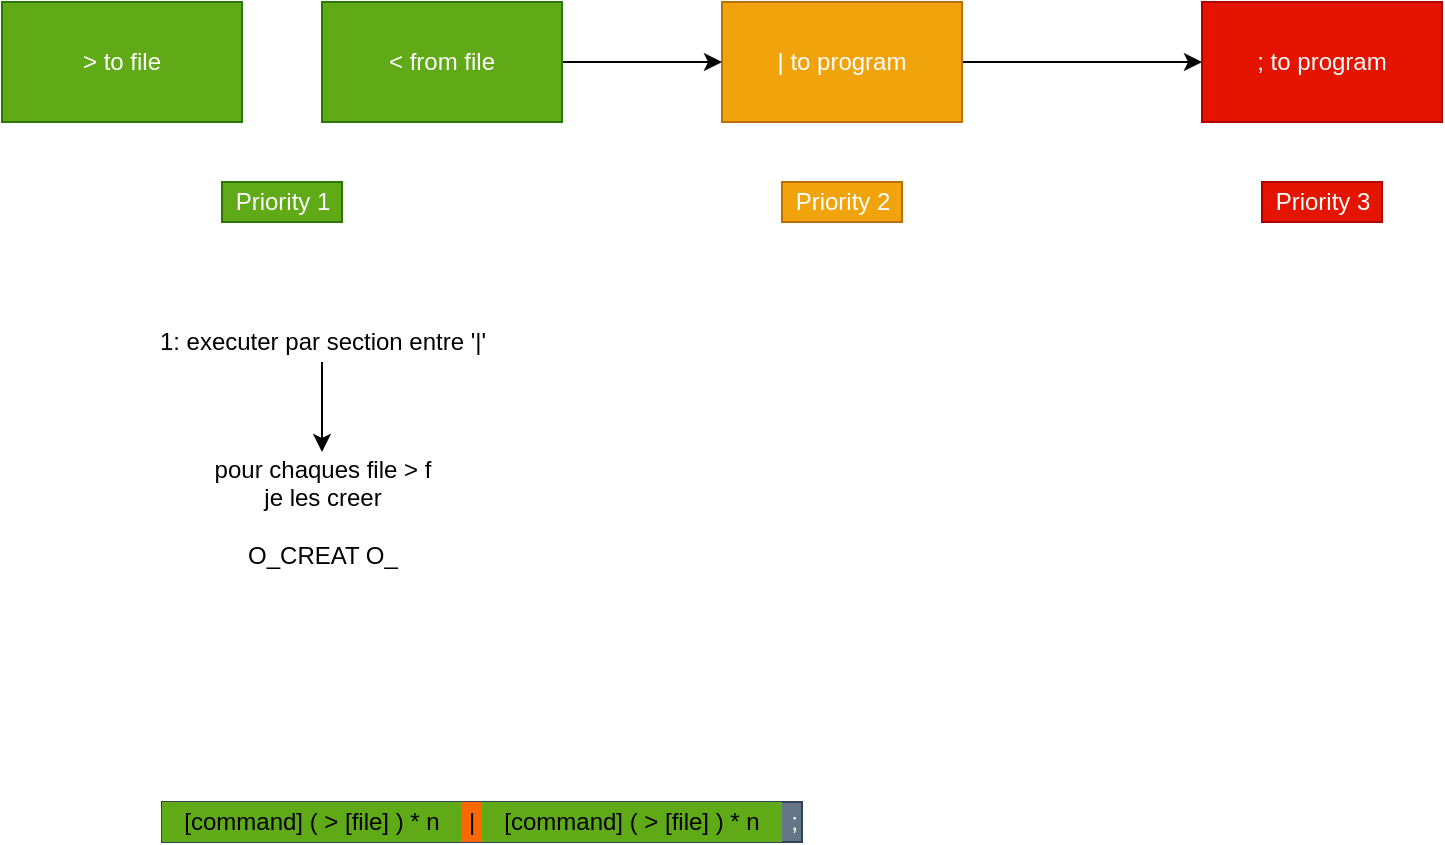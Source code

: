 <mxfile version="13.1.3">
    <diagram id="6hGFLwfOUW9BJ-s0fimq" name="Page-1">
        <mxGraphModel dx="352" dy="386" grid="1" gridSize="10" guides="1" tooltips="1" connect="1" arrows="1" fold="1" page="1" pageScale="1" pageWidth="827" pageHeight="1169" math="0" shadow="0">
            <root>
                <mxCell id="0"/>
                <mxCell id="1" parent="0"/>
                <mxCell id="32" value=";" style="rounded=0;whiteSpace=wrap;html=1;fillColor=#647687;strokeColor=#314354;fontColor=#ffffff;align=right;" vertex="1" parent="1">
                    <mxGeometry x="120" y="440" width="320" height="20" as="geometry"/>
                </mxCell>
                <mxCell id="29" value="|" style="rounded=0;whiteSpace=wrap;html=1;fillColor=#fa6800;strokeColor=none;fontColor=#000000;" vertex="1" parent="1">
                    <mxGeometry x="120" y="440" width="310" height="20" as="geometry"/>
                </mxCell>
                <mxCell id="3" value="&amp;gt; to file&lt;br&gt;" style="rounded=0;whiteSpace=wrap;html=1;fillColor=#60a917;strokeColor=#2D7600;fontColor=#ffffff;" parent="1" vertex="1">
                    <mxGeometry x="40" y="40" width="120" height="60" as="geometry"/>
                </mxCell>
                <mxCell id="21" style="edgeStyle=orthogonalEdgeStyle;rounded=0;orthogonalLoop=1;jettySize=auto;html=1;exitX=1;exitY=0.5;exitDx=0;exitDy=0;entryX=0;entryY=0.5;entryDx=0;entryDy=0;" parent="1" source="4" target="19" edge="1">
                    <mxGeometry relative="1" as="geometry"/>
                </mxCell>
                <mxCell id="4" value="| to program" style="rounded=0;whiteSpace=wrap;html=1;fillColor=#f0a30a;strokeColor=#BD7000;fontColor=#ffffff;" parent="1" vertex="1">
                    <mxGeometry x="400" y="40" width="120" height="60" as="geometry"/>
                </mxCell>
                <mxCell id="22" style="edgeStyle=orthogonalEdgeStyle;rounded=0;orthogonalLoop=1;jettySize=auto;html=1;exitX=1;exitY=0.5;exitDx=0;exitDy=0;entryX=0;entryY=0.5;entryDx=0;entryDy=0;" parent="1" source="5" target="4" edge="1">
                    <mxGeometry relative="1" as="geometry"/>
                </mxCell>
                <mxCell id="5" value="&amp;lt; from file" style="rounded=0;whiteSpace=wrap;html=1;fillColor=#60a917;strokeColor=#2D7600;fontColor=#ffffff;" parent="1" vertex="1">
                    <mxGeometry x="200" y="40" width="120" height="60" as="geometry"/>
                </mxCell>
                <mxCell id="15" value="" style="edgeStyle=orthogonalEdgeStyle;rounded=0;orthogonalLoop=1;jettySize=auto;html=1;" parent="1" edge="1">
                    <mxGeometry relative="1" as="geometry">
                        <mxPoint x="223" y="410" as="sourcePoint"/>
                    </mxGeometry>
                </mxCell>
                <mxCell id="17" value="Priority 1" style="text;html=1;align=center;verticalAlign=middle;resizable=0;points=[];autosize=1;fillColor=#60a917;strokeColor=#2D7600;fontColor=#ffffff;" parent="1" vertex="1">
                    <mxGeometry x="150" y="130" width="60" height="20" as="geometry"/>
                </mxCell>
                <mxCell id="18" value="Priority 2" style="text;html=1;align=center;verticalAlign=middle;resizable=0;points=[];autosize=1;fillColor=#f0a30a;strokeColor=#BD7000;fontColor=#ffffff;" parent="1" vertex="1">
                    <mxGeometry x="430" y="130" width="60" height="20" as="geometry"/>
                </mxCell>
                <mxCell id="19" value="; to program" style="rounded=0;whiteSpace=wrap;html=1;fillColor=#e51400;strokeColor=#B20000;fontColor=#ffffff;" parent="1" vertex="1">
                    <mxGeometry x="640" y="40" width="120" height="60" as="geometry"/>
                </mxCell>
                <mxCell id="20" value="Priority 3" style="text;html=1;align=center;verticalAlign=middle;resizable=0;points=[];autosize=1;fillColor=#e51400;strokeColor=#B20000;fontColor=#ffffff;" parent="1" vertex="1">
                    <mxGeometry x="670" y="130" width="60" height="20" as="geometry"/>
                </mxCell>
                <mxCell id="24" style="edgeStyle=orthogonalEdgeStyle;rounded=0;orthogonalLoop=1;jettySize=auto;html=1;" parent="1" source="23" target="25" edge="1">
                    <mxGeometry relative="1" as="geometry">
                        <mxPoint x="200" y="290.0" as="targetPoint"/>
                    </mxGeometry>
                </mxCell>
                <mxCell id="23" value="1: executer par section entre '|'" style="text;html=1;align=center;verticalAlign=middle;resizable=0;points=[];autosize=1;" parent="1" vertex="1">
                    <mxGeometry x="110" y="200" width="180" height="20" as="geometry"/>
                </mxCell>
                <mxCell id="25" value="pour chaques file &amp;gt; f&lt;br&gt;je les creer&lt;br&gt;&lt;br&gt;O_CREAT O_" style="text;html=1;align=center;verticalAlign=middle;resizable=0;points=[];autosize=1;" parent="1" vertex="1">
                    <mxGeometry x="140" y="265" width="120" height="60" as="geometry"/>
                </mxCell>
                <mxCell id="26" value="[command] ( &amp;gt; [file] ) * n" style="rounded=0;whiteSpace=wrap;html=1;fillColor=#60a917;strokeColor=none;fontColor=#000000;" vertex="1" parent="1">
                    <mxGeometry x="120" y="440" width="150" height="20" as="geometry"/>
                </mxCell>
                <mxCell id="31" value="[command] ( &amp;gt; [file] ) * n" style="rounded=0;whiteSpace=wrap;html=1;fillColor=#60a917;strokeColor=none;fontColor=#000000;" vertex="1" parent="1">
                    <mxGeometry x="280" y="440" width="150" height="20" as="geometry"/>
                </mxCell>
            </root>
        </mxGraphModel>
    </diagram>
</mxfile>